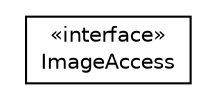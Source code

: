 #!/usr/local/bin/dot
#
# Class diagram 
# Generated by UMLGraph version R5_6_6-8-g8d7759 (http://www.umlgraph.org/)
#

digraph G {
	edge [fontname="Helvetica",fontsize=10,labelfontname="Helvetica",labelfontsize=10];
	node [fontname="Helvetica",fontsize=10,shape=plaintext];
	nodesep=0.25;
	ranksep=0.5;
	// org.dddlib.image.api.ImageAccess
	c15812 [label=<<table title="org.dddlib.image.api.ImageAccess" border="0" cellborder="1" cellspacing="0" cellpadding="2" port="p" href="./ImageAccess.html">
		<tr><td><table border="0" cellspacing="0" cellpadding="1">
<tr><td align="center" balign="center"> &#171;interface&#187; </td></tr>
<tr><td align="center" balign="center"> ImageAccess </td></tr>
		</table></td></tr>
		</table>>, URL="./ImageAccess.html", fontname="Helvetica", fontcolor="black", fontsize=10.0];
}

